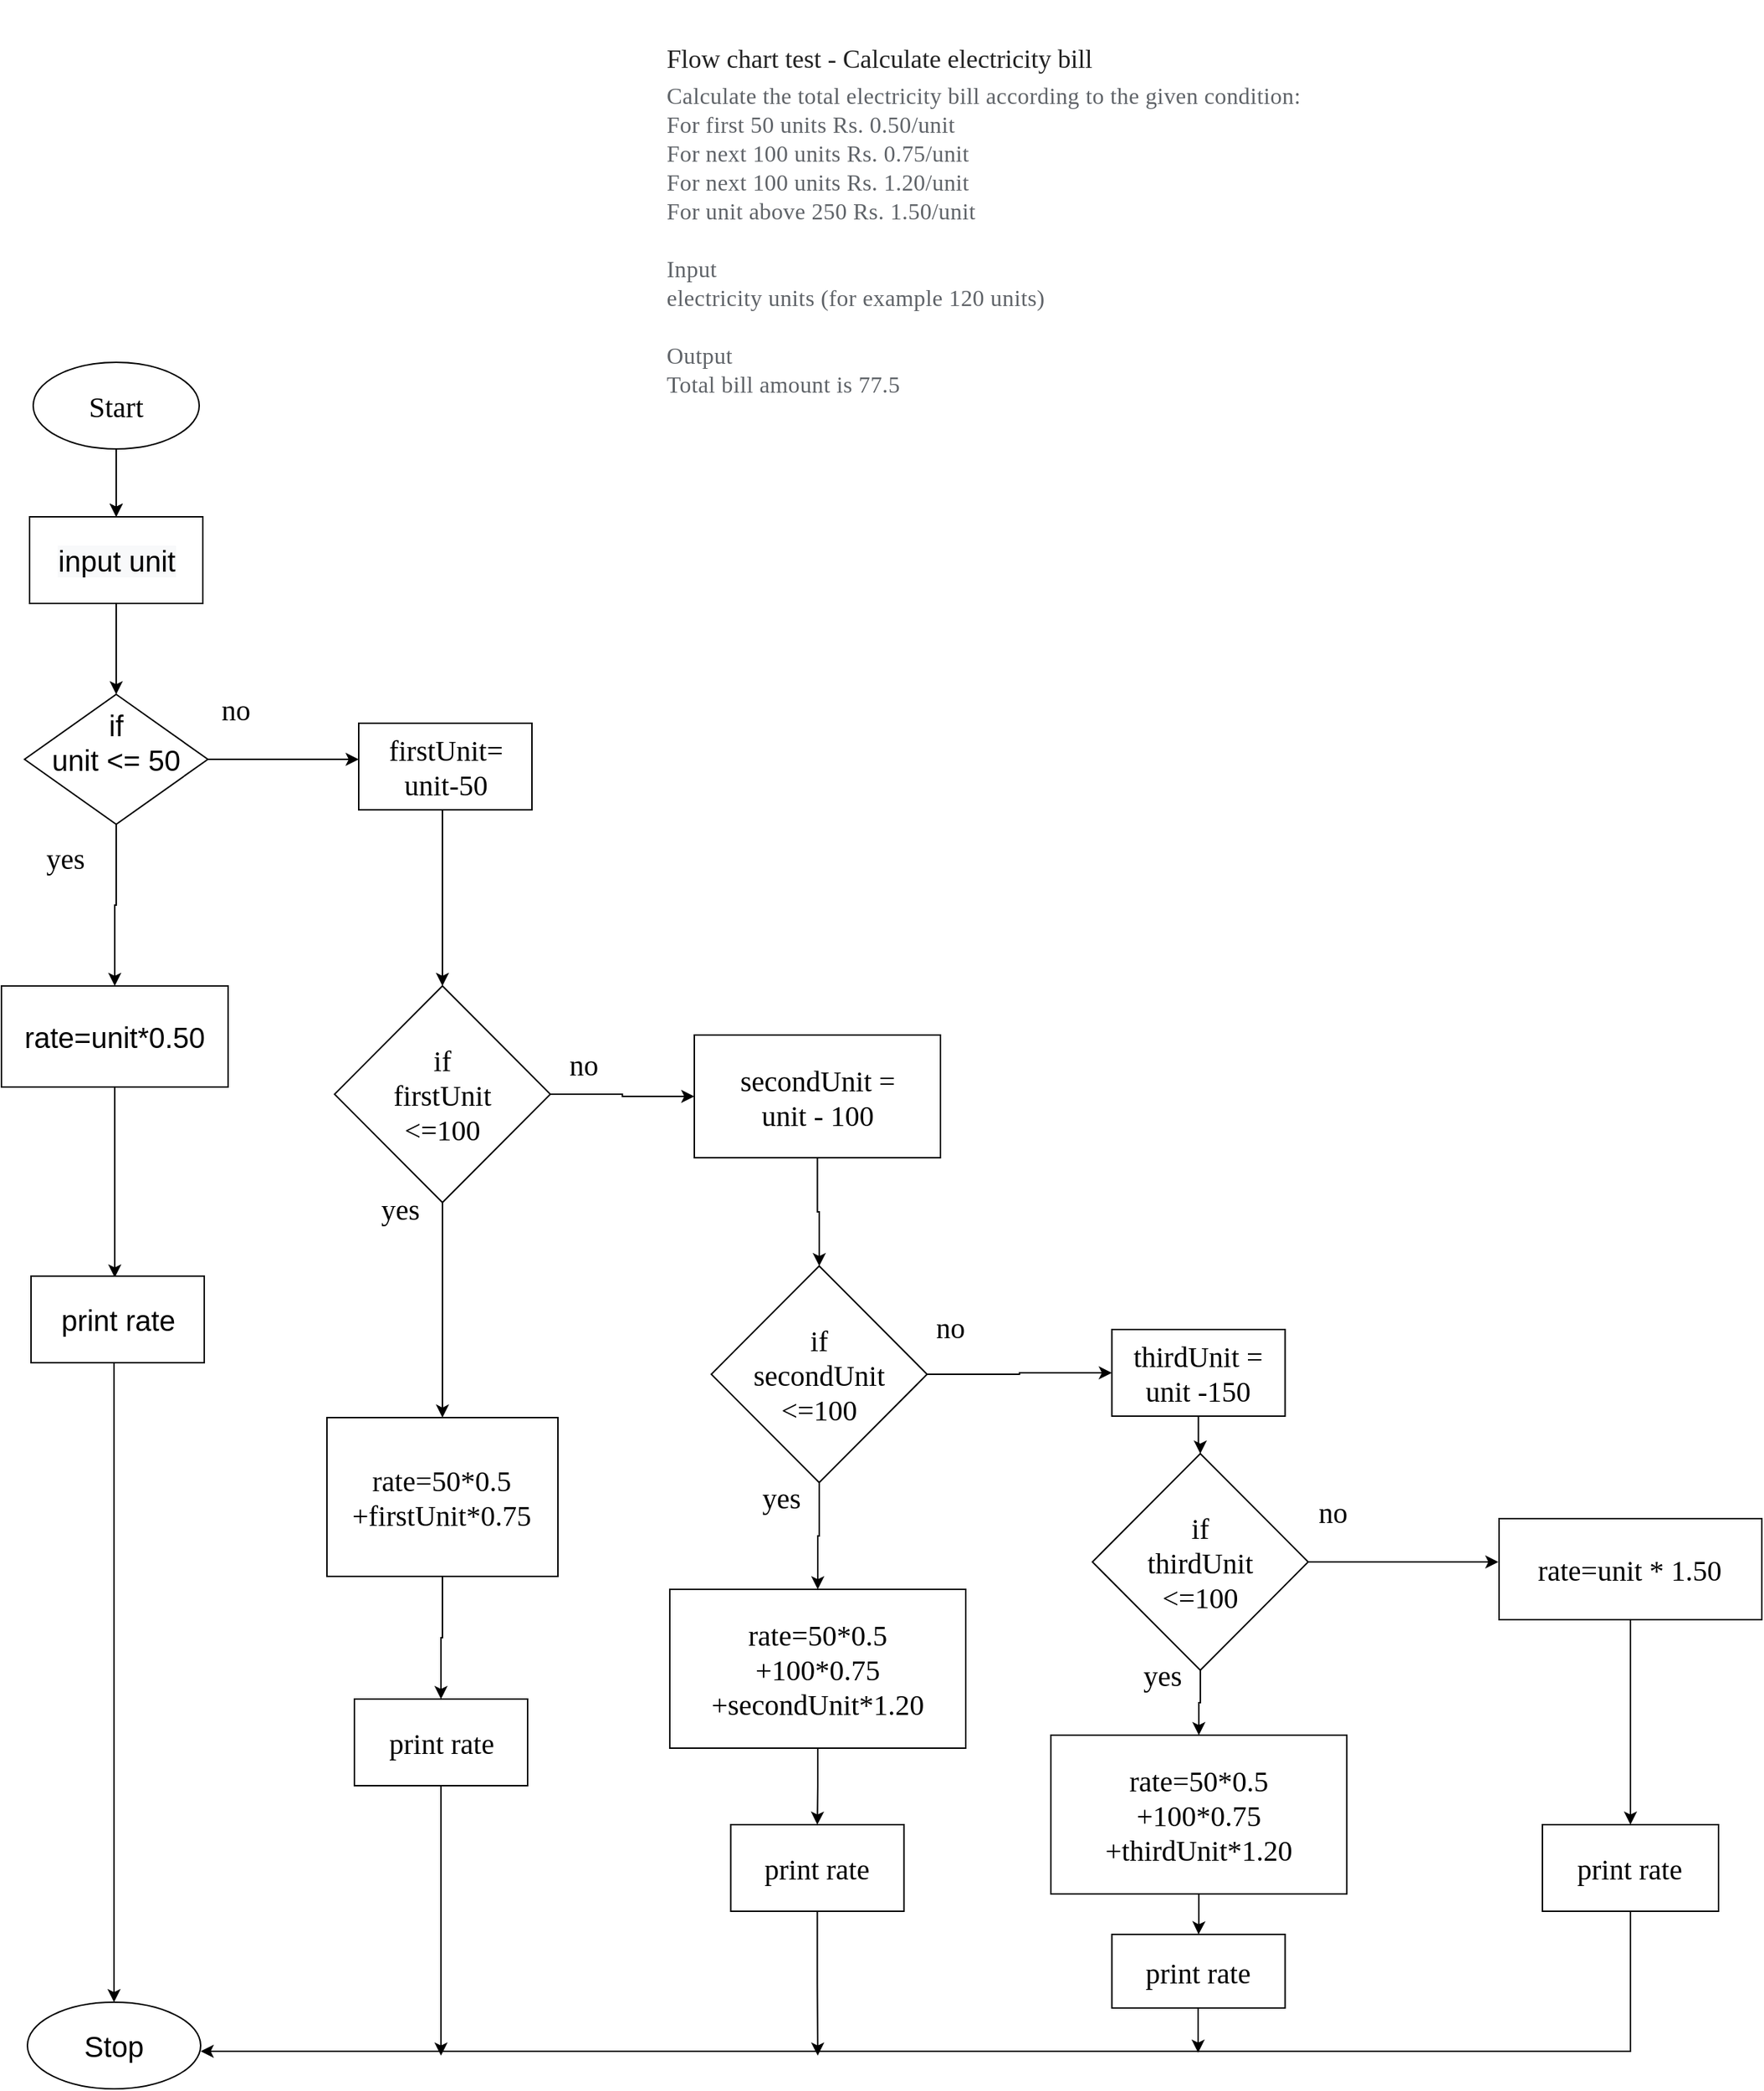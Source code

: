 <mxfile version="20.6.0" type="device"><diagram id="pRKkxmIxCMjJla2O56Sb" name="Page-1"><mxGraphModel dx="1887" dy="1053" grid="1" gridSize="10" guides="1" tooltips="1" connect="1" arrows="1" fold="1" page="1" pageScale="1" pageWidth="850" pageHeight="1100" math="0" shadow="0"><root><mxCell id="0"/><mxCell id="1" parent="0"/><mxCell id="6iYskC8k12-z2TARQ-dH-5" value="" style="edgeStyle=orthogonalEdgeStyle;rounded=0;orthogonalLoop=1;jettySize=auto;html=1;fontSize=20;entryX=0.5;entryY=0;entryDx=0;entryDy=0;" parent="1" source="6iYskC8k12-z2TARQ-dH-1" target="6iYskC8k12-z2TARQ-dH-13" edge="1"><mxGeometry relative="1" as="geometry"><mxPoint x="330" y="385" as="targetPoint"/></mxGeometry></mxCell><mxCell id="6iYskC8k12-z2TARQ-dH-14" value="" style="edgeStyle=orthogonalEdgeStyle;rounded=0;orthogonalLoop=1;jettySize=auto;html=1;fontFamily=Verdana;fontSize=20;" parent="1" source="6iYskC8k12-z2TARQ-dH-1" target="6iYskC8k12-z2TARQ-dH-13" edge="1"><mxGeometry relative="1" as="geometry"/></mxCell><mxCell id="6iYskC8k12-z2TARQ-dH-1" value="&lt;font face=&quot;Verdana&quot; style=&quot;font-size: 20px;&quot;&gt;Start&lt;/font&gt;" style="ellipse;whiteSpace=wrap;html=1;fontSize=20;" parent="1" vertex="1"><mxGeometry x="272" y="270" width="115" height="60" as="geometry"/></mxCell><mxCell id="6iYskC8k12-z2TARQ-dH-10" value="" style="edgeStyle=orthogonalEdgeStyle;rounded=0;orthogonalLoop=1;jettySize=auto;html=1;fontFamily=Verdana;fontSize=20;" parent="1" source="6iYskC8k12-z2TARQ-dH-7" target="6iYskC8k12-z2TARQ-dH-9" edge="1"><mxGeometry relative="1" as="geometry"/></mxCell><mxCell id="6iYskC8k12-z2TARQ-dH-75" style="edgeStyle=orthogonalEdgeStyle;rounded=0;orthogonalLoop=1;jettySize=auto;html=1;fontFamily=Verdana;fontSize=20;" parent="1" target="6iYskC8k12-z2TARQ-dH-27" edge="1"><mxGeometry relative="1" as="geometry"><mxPoint x="388.0" y="545" as="sourcePoint"/><mxPoint x="492.5" y="550" as="targetPoint"/><Array as="points"><mxPoint x="485.5" y="545"/><mxPoint x="485.5" y="545"/></Array></mxGeometry></mxCell><mxCell id="6iYskC8k12-z2TARQ-dH-7" value="&lt;font style=&quot;font-size: 20px;&quot;&gt;if &lt;br style=&quot;font-size: 20px;&quot;&gt;unit &amp;lt;= 50&lt;br style=&quot;font-size: 20px;&quot;&gt;&lt;br style=&quot;font-size: 20px;&quot;&gt;&lt;/font&gt;" style="rhombus;whiteSpace=wrap;html=1;fontSize=20;" parent="1" vertex="1"><mxGeometry x="266" y="500" width="127" height="90" as="geometry"/></mxCell><mxCell id="6iYskC8k12-z2TARQ-dH-86" style="edgeStyle=orthogonalEdgeStyle;rounded=0;orthogonalLoop=1;jettySize=auto;html=1;fontFamily=Verdana;fontSize=20;exitX=0.5;exitY=1;exitDx=0;exitDy=0;" parent="1" source="6iYskC8k12-z2TARQ-dH-9" edge="1"><mxGeometry relative="1" as="geometry"><mxPoint x="328.5" y="831" as="sourcePoint"/><mxPoint x="328.5" y="904" as="targetPoint"/></mxGeometry></mxCell><mxCell id="6iYskC8k12-z2TARQ-dH-9" value="&lt;font style=&quot;font-size: 20px;&quot;&gt;rate=unit*0.50&lt;/font&gt;" style="whiteSpace=wrap;html=1;fontSize=20;" parent="1" vertex="1"><mxGeometry x="250" y="702" width="157" height="70" as="geometry"/></mxCell><mxCell id="6iYskC8k12-z2TARQ-dH-84" style="edgeStyle=orthogonalEdgeStyle;rounded=0;orthogonalLoop=1;jettySize=auto;html=1;fontFamily=Verdana;fontSize=20;" parent="1" source="6iYskC8k12-z2TARQ-dH-13" target="6iYskC8k12-z2TARQ-dH-7" edge="1"><mxGeometry relative="1" as="geometry"/></mxCell><mxCell id="6iYskC8k12-z2TARQ-dH-13" value="&lt;span style=&quot;color: rgb(0, 0, 0); font-family: Helvetica; font-size: 20px; font-style: normal; font-variant-ligatures: normal; font-variant-caps: normal; font-weight: 400; letter-spacing: normal; orphans: 2; text-align: center; text-indent: 0px; text-transform: none; widows: 2; word-spacing: 0px; -webkit-text-stroke-width: 0px; background-color: rgb(248, 249, 250); text-decoration-thickness: initial; text-decoration-style: initial; text-decoration-color: initial; float: none; display: inline !important;&quot;&gt;input unit&lt;/span&gt;" style="whiteSpace=wrap;html=1;fontSize=20;" parent="1" vertex="1"><mxGeometry x="269.5" y="377" width="120" height="60" as="geometry"/></mxCell><mxCell id="6iYskC8k12-z2TARQ-dH-87" style="edgeStyle=orthogonalEdgeStyle;rounded=0;orthogonalLoop=1;jettySize=auto;html=1;entryX=0.5;entryY=0;entryDx=0;entryDy=0;fontFamily=Verdana;fontSize=20;" parent="1" source="6iYskC8k12-z2TARQ-dH-16" target="6iYskC8k12-z2TARQ-dH-18" edge="1"><mxGeometry relative="1" as="geometry"><Array as="points"><mxPoint x="328" y="1070"/><mxPoint x="328" y="1070"/></Array></mxGeometry></mxCell><mxCell id="6iYskC8k12-z2TARQ-dH-16" value="&lt;font style=&quot;font-size: 20px;&quot;&gt;print rate&lt;/font&gt;" style="whiteSpace=wrap;html=1;fontSize=20;" parent="1" vertex="1"><mxGeometry x="270.5" y="903.01" width="120" height="60" as="geometry"/></mxCell><mxCell id="6iYskC8k12-z2TARQ-dH-18" value="Stop" style="ellipse;whiteSpace=wrap;html=1;fontSize=20;" parent="1" vertex="1"><mxGeometry x="268" y="1406" width="120" height="60" as="geometry"/></mxCell><mxCell id="6iYskC8k12-z2TARQ-dH-24" value="" style="edgeStyle=orthogonalEdgeStyle;rounded=0;orthogonalLoop=1;jettySize=auto;html=1;fontFamily=Verdana;fontSize=20;" parent="1" source="6iYskC8k12-z2TARQ-dH-22" target="6iYskC8k12-z2TARQ-dH-23" edge="1"><mxGeometry relative="1" as="geometry"/></mxCell><mxCell id="6iYskC8k12-z2TARQ-dH-76" style="edgeStyle=orthogonalEdgeStyle;rounded=0;orthogonalLoop=1;jettySize=auto;html=1;fontFamily=Verdana;fontSize=20;" parent="1" source="6iYskC8k12-z2TARQ-dH-22" target="6iYskC8k12-z2TARQ-dH-34" edge="1"><mxGeometry relative="1" as="geometry"/></mxCell><mxCell id="6iYskC8k12-z2TARQ-dH-22" value="if&lt;br style=&quot;font-size: 20px;&quot;&gt;firstUnit&lt;br style=&quot;font-size: 20px;&quot;&gt;&amp;lt;=100" style="rhombus;whiteSpace=wrap;html=1;fontFamily=Verdana;fontSize=20;" parent="1" vertex="1"><mxGeometry x="480.77" y="702" width="149.47" height="150" as="geometry"/></mxCell><mxCell id="6iYskC8k12-z2TARQ-dH-37" value="" style="edgeStyle=orthogonalEdgeStyle;rounded=0;orthogonalLoop=1;jettySize=auto;html=1;fontFamily=Verdana;fontSize=20;" parent="1" source="6iYskC8k12-z2TARQ-dH-23" target="6iYskC8k12-z2TARQ-dH-36" edge="1"><mxGeometry relative="1" as="geometry"/></mxCell><mxCell id="6iYskC8k12-z2TARQ-dH-23" value="rate=50*0.5&lt;br style=&quot;font-size: 20px;&quot;&gt;+firstUnit*0.75" style="whiteSpace=wrap;html=1;fontSize=20;fontFamily=Verdana;" parent="1" vertex="1"><mxGeometry x="475.49" y="1001.01" width="160.01" height="110" as="geometry"/></mxCell><mxCell id="6iYskC8k12-z2TARQ-dH-28" style="edgeStyle=orthogonalEdgeStyle;rounded=0;orthogonalLoop=1;jettySize=auto;html=1;entryX=0.5;entryY=0;entryDx=0;entryDy=0;fontFamily=Verdana;fontSize=20;" parent="1" source="6iYskC8k12-z2TARQ-dH-27" target="6iYskC8k12-z2TARQ-dH-22" edge="1"><mxGeometry relative="1" as="geometry"><Array as="points"><mxPoint x="555.5" y="613"/><mxPoint x="555.5" y="613"/></Array></mxGeometry></mxCell><mxCell id="6iYskC8k12-z2TARQ-dH-27" value="firstUnit=&lt;br style=&quot;font-size: 20px;&quot;&gt;unit-50" style="rounded=0;whiteSpace=wrap;html=1;fontFamily=Verdana;fontSize=20;" parent="1" vertex="1"><mxGeometry x="497.5" y="520" width="120" height="60" as="geometry"/></mxCell><mxCell id="6iYskC8k12-z2TARQ-dH-47" style="edgeStyle=orthogonalEdgeStyle;rounded=0;orthogonalLoop=1;jettySize=auto;html=1;fontFamily=Verdana;fontSize=20;" parent="1" source="6iYskC8k12-z2TARQ-dH-34" target="6iYskC8k12-z2TARQ-dH-40" edge="1"><mxGeometry relative="1" as="geometry"/></mxCell><mxCell id="6iYskC8k12-z2TARQ-dH-34" value="secondUnit =&lt;br style=&quot;font-size: 20px;&quot;&gt;unit - 100" style="whiteSpace=wrap;html=1;fontSize=20;fontFamily=Verdana;" parent="1" vertex="1"><mxGeometry x="729.98" y="736" width="170.52" height="85" as="geometry"/></mxCell><mxCell id="6iYskC8k12-z2TARQ-dH-82" style="edgeStyle=orthogonalEdgeStyle;rounded=0;orthogonalLoop=1;jettySize=auto;html=1;fontFamily=Verdana;fontSize=20;" parent="1" source="6iYskC8k12-z2TARQ-dH-36" edge="1"><mxGeometry relative="1" as="geometry"><mxPoint x="554.5" y="1443" as="targetPoint"/></mxGeometry></mxCell><mxCell id="6iYskC8k12-z2TARQ-dH-36" value="print rate" style="whiteSpace=wrap;html=1;fontSize=20;fontFamily=Verdana;" parent="1" vertex="1"><mxGeometry x="494.505" y="1196" width="120" height="60" as="geometry"/></mxCell><mxCell id="6iYskC8k12-z2TARQ-dH-39" value="" style="edgeStyle=orthogonalEdgeStyle;rounded=0;orthogonalLoop=1;jettySize=auto;html=1;fontFamily=Verdana;fontSize=20;" parent="1" source="6iYskC8k12-z2TARQ-dH-40" target="6iYskC8k12-z2TARQ-dH-42" edge="1"><mxGeometry relative="1" as="geometry"/></mxCell><mxCell id="6iYskC8k12-z2TARQ-dH-91" value="" style="edgeStyle=orthogonalEdgeStyle;rounded=0;orthogonalLoop=1;jettySize=auto;html=1;fontFamily=Verdana;fontSize=20;" parent="1" source="6iYskC8k12-z2TARQ-dH-40" target="6iYskC8k12-z2TARQ-dH-90" edge="1"><mxGeometry relative="1" as="geometry"/></mxCell><mxCell id="6iYskC8k12-z2TARQ-dH-40" value="if&lt;br style=&quot;font-size: 20px;&quot;&gt;secondUnit&lt;br style=&quot;font-size: 20px;&quot;&gt;&amp;lt;=100" style="rhombus;whiteSpace=wrap;html=1;fontFamily=Verdana;fontSize=20;" parent="1" vertex="1"><mxGeometry x="741.76" y="896" width="149.47" height="150" as="geometry"/></mxCell><mxCell id="6iYskC8k12-z2TARQ-dH-41" value="" style="edgeStyle=orthogonalEdgeStyle;rounded=0;orthogonalLoop=1;jettySize=auto;html=1;fontFamily=Verdana;fontSize=20;" parent="1" source="6iYskC8k12-z2TARQ-dH-42" target="6iYskC8k12-z2TARQ-dH-43" edge="1"><mxGeometry relative="1" as="geometry"/></mxCell><mxCell id="6iYskC8k12-z2TARQ-dH-42" value="rate=50*0.5&lt;br style=&quot;font-size: 20px;&quot;&gt;+100*0.75&lt;br style=&quot;font-size: 20px;&quot;&gt;+secondUnit*1.20" style="whiteSpace=wrap;html=1;fontSize=20;fontFamily=Verdana;" parent="1" vertex="1"><mxGeometry x="712.99" y="1120" width="205.01" height="110" as="geometry"/></mxCell><mxCell id="6iYskC8k12-z2TARQ-dH-80" style="edgeStyle=orthogonalEdgeStyle;rounded=0;orthogonalLoop=1;jettySize=auto;html=1;fontFamily=Verdana;fontSize=20;" parent="1" source="6iYskC8k12-z2TARQ-dH-43" edge="1"><mxGeometry relative="1" as="geometry"><mxPoint x="815.5" y="1443" as="targetPoint"/></mxGeometry></mxCell><mxCell id="6iYskC8k12-z2TARQ-dH-43" value="print rate" style="whiteSpace=wrap;html=1;fontSize=20;fontFamily=Verdana;" parent="1" vertex="1"><mxGeometry x="755.235" y="1283" width="120" height="60" as="geometry"/></mxCell><mxCell id="6iYskC8k12-z2TARQ-dH-51" value="" style="edgeStyle=orthogonalEdgeStyle;rounded=0;orthogonalLoop=1;jettySize=auto;html=1;fontFamily=Verdana;fontSize=20;" parent="1" source="6iYskC8k12-z2TARQ-dH-48" target="6iYskC8k12-z2TARQ-dH-50" edge="1"><mxGeometry relative="1" as="geometry"/></mxCell><mxCell id="6iYskC8k12-z2TARQ-dH-48" value="rate=unit * 1.50" style="whiteSpace=wrap;html=1;fontSize=20;fontFamily=Verdana;" parent="1" vertex="1"><mxGeometry x="1287.49" y="1071" width="182.01" height="70" as="geometry"/></mxCell><mxCell id="6iYskC8k12-z2TARQ-dH-78" style="edgeStyle=orthogonalEdgeStyle;rounded=0;orthogonalLoop=1;jettySize=auto;html=1;fontFamily=Verdana;fontSize=20;entryX=1;entryY=0.5;entryDx=0;entryDy=0;exitX=0.5;exitY=1;exitDx=0;exitDy=0;" parent="1" source="6iYskC8k12-z2TARQ-dH-50" edge="1"><mxGeometry relative="1" as="geometry"><mxPoint x="1198.231" y="1430" as="sourcePoint"/><mxPoint x="388" y="1440" as="targetPoint"/><Array as="points"><mxPoint x="1378" y="1440"/></Array></mxGeometry></mxCell><mxCell id="6iYskC8k12-z2TARQ-dH-50" value="print rate" style="whiteSpace=wrap;html=1;fontSize=20;fontFamily=Verdana;" parent="1" vertex="1"><mxGeometry x="1317.495" y="1283" width="122" height="60" as="geometry"/></mxCell><mxCell id="6iYskC8k12-z2TARQ-dH-62" value="yes" style="text;html=1;align=center;verticalAlign=middle;resizable=0;points=[];autosize=1;strokeColor=none;fillColor=none;fontSize=20;fontFamily=Verdana;" parent="1" vertex="1"><mxGeometry x="263.5" y="593" width="60" height="40" as="geometry"/></mxCell><mxCell id="6iYskC8k12-z2TARQ-dH-63" value="yes" style="text;html=1;align=center;verticalAlign=middle;resizable=0;points=[];autosize=1;strokeColor=none;fillColor=none;fontSize=20;fontFamily=Verdana;" parent="1" vertex="1"><mxGeometry x="495.5" y="836" width="60" height="40" as="geometry"/></mxCell><mxCell id="6iYskC8k12-z2TARQ-dH-64" value="yes" style="text;html=1;align=center;verticalAlign=middle;resizable=0;points=[];autosize=1;strokeColor=none;fillColor=none;fontSize=20;fontFamily=Verdana;" parent="1" vertex="1"><mxGeometry x="759.5" y="1036.01" width="60" height="40" as="geometry"/></mxCell><mxCell id="6iYskC8k12-z2TARQ-dH-65" value="no" style="text;html=1;align=center;verticalAlign=middle;resizable=0;points=[];autosize=1;strokeColor=none;fillColor=none;fontSize=20;fontFamily=Verdana;" parent="1" vertex="1"><mxGeometry x="387" y="490" width="50" height="40" as="geometry"/></mxCell><mxCell id="6iYskC8k12-z2TARQ-dH-66" value="no" style="text;html=1;align=center;verticalAlign=middle;resizable=0;points=[];autosize=1;strokeColor=none;fillColor=none;fontSize=20;fontFamily=Verdana;" parent="1" vertex="1"><mxGeometry x="627.5" y="736" width="50" height="40" as="geometry"/></mxCell><mxCell id="6iYskC8k12-z2TARQ-dH-67" value="no" style="text;html=1;align=center;verticalAlign=middle;resizable=0;points=[];autosize=1;strokeColor=none;fillColor=none;fontSize=20;fontFamily=Verdana;" parent="1" vertex="1"><mxGeometry x="881.5" y="918" width="50" height="40" as="geometry"/></mxCell><mxCell id="6iYskC8k12-z2TARQ-dH-98" style="edgeStyle=orthogonalEdgeStyle;rounded=0;orthogonalLoop=1;jettySize=auto;html=1;entryX=0.5;entryY=0;entryDx=0;entryDy=0;fontFamily=Verdana;fontSize=20;" parent="1" source="6iYskC8k12-z2TARQ-dH-90" target="6iYskC8k12-z2TARQ-dH-93" edge="1"><mxGeometry relative="1" as="geometry"/></mxCell><mxCell id="6iYskC8k12-z2TARQ-dH-90" value="thirdUnit =&lt;br&gt;unit -150" style="whiteSpace=wrap;html=1;fontSize=20;fontFamily=Verdana;" parent="1" vertex="1"><mxGeometry x="1019.245" y="940.01" width="120" height="60" as="geometry"/></mxCell><mxCell id="6iYskC8k12-z2TARQ-dH-92" value="" style="edgeStyle=orthogonalEdgeStyle;rounded=0;orthogonalLoop=1;jettySize=auto;html=1;fontFamily=Verdana;fontSize=20;" parent="1" source="6iYskC8k12-z2TARQ-dH-93" target="6iYskC8k12-z2TARQ-dH-95" edge="1"><mxGeometry relative="1" as="geometry"/></mxCell><mxCell id="6iYskC8k12-z2TARQ-dH-100" style="edgeStyle=orthogonalEdgeStyle;rounded=0;orthogonalLoop=1;jettySize=auto;html=1;fontFamily=Verdana;fontSize=20;" parent="1" source="6iYskC8k12-z2TARQ-dH-93" edge="1"><mxGeometry relative="1" as="geometry"><mxPoint x="1287" y="1101" as="targetPoint"/></mxGeometry></mxCell><mxCell id="6iYskC8k12-z2TARQ-dH-93" value="if&lt;br style=&quot;font-size: 20px;&quot;&gt;thirdUnit&lt;br&gt;&amp;lt;=100" style="rhombus;whiteSpace=wrap;html=1;fontFamily=Verdana;fontSize=20;" parent="1" vertex="1"><mxGeometry x="1005.77" y="1026" width="149.47" height="150" as="geometry"/></mxCell><mxCell id="6iYskC8k12-z2TARQ-dH-94" value="" style="edgeStyle=orthogonalEdgeStyle;rounded=0;orthogonalLoop=1;jettySize=auto;html=1;fontFamily=Verdana;fontSize=20;" parent="1" source="6iYskC8k12-z2TARQ-dH-95" target="6iYskC8k12-z2TARQ-dH-96" edge="1"><mxGeometry relative="1" as="geometry"/></mxCell><mxCell id="6iYskC8k12-z2TARQ-dH-95" value="rate=50*0.5&lt;br style=&quot;font-size: 20px;&quot;&gt;+100*0.75&lt;br style=&quot;font-size: 20px;&quot;&gt;+thirdUnit*1.20" style="whiteSpace=wrap;html=1;fontSize=20;fontFamily=Verdana;" parent="1" vertex="1"><mxGeometry x="977" y="1221" width="205.01" height="110" as="geometry"/></mxCell><mxCell id="6iYskC8k12-z2TARQ-dH-104" style="edgeStyle=orthogonalEdgeStyle;rounded=0;orthogonalLoop=1;jettySize=auto;html=1;fontFamily=Verdana;fontSize=20;" parent="1" edge="1"><mxGeometry relative="1" as="geometry"><mxPoint x="1077.077" y="1391" as="sourcePoint"/><mxPoint x="1079" y="1441" as="targetPoint"/><Array as="points"><mxPoint x="1077" y="1396"/></Array></mxGeometry></mxCell><mxCell id="6iYskC8k12-z2TARQ-dH-96" value="print rate" style="whiteSpace=wrap;html=1;fontSize=20;fontFamily=Verdana;" parent="1" vertex="1"><mxGeometry x="1019.25" y="1359" width="120" height="51" as="geometry"/></mxCell><mxCell id="6iYskC8k12-z2TARQ-dH-97" value="yes" style="text;html=1;align=center;verticalAlign=middle;resizable=0;points=[];autosize=1;strokeColor=none;fillColor=none;fontSize=20;fontFamily=Verdana;" parent="1" vertex="1"><mxGeometry x="1023.51" y="1159.01" width="60" height="40" as="geometry"/></mxCell><mxCell id="6iYskC8k12-z2TARQ-dH-105" value="no" style="text;html=1;align=center;verticalAlign=middle;resizable=0;points=[];autosize=1;strokeColor=none;fillColor=none;fontSize=20;fontFamily=Verdana;" parent="1" vertex="1"><mxGeometry x="1147" y="1046" width="50" height="40" as="geometry"/></mxCell><mxCell id="u-uekmVpYVfx1jJ2xLS7-10" value="&lt;p&gt;&lt;table style=&quot;color: rgb(34, 34, 34); text-align: start; background-color: rgb(255, 255, 255); width: 422px;&quot; role=&quot;presentation&quot; cellspacing=&quot;0&quot; cellpadding=&quot;0&quot;&gt;&lt;tbody&gt;&lt;tr&gt;&lt;td style=&quot;margin: 0px; font-family: &amp;quot;Google Sans&amp;quot;, Roboto, Helvetica, Arial, sans-serif; font-size: 18px; line-height: 24px;&quot;&gt;&lt;font face=&quot;Verdana&quot; style=&quot;font-size: 18px;&quot;&gt;Flow chart test - Calculate electricity bill&lt;/font&gt;&lt;/td&gt;&lt;/tr&gt;&lt;tr height=&quot;4px&quot;&gt;&lt;/tr&gt;&lt;tr&gt;&lt;td style=&quot;margin: 0px; color: rgb(95, 99, 104); font-size: 14px; line-height: 20px; letter-spacing: 0.2px;&quot;&gt;&lt;font face=&quot;Verdana&quot; size=&quot;3&quot;&gt;Calculate the total electricity bill according to the given condition:&lt;br&gt;For first 50 units Rs. 0.50/unit&lt;br&gt;For next 100 units Rs. 0.75/unit&lt;br&gt;For next 100 units Rs. 1.20/unit&lt;br&gt;For unit above 250 Rs. 1.50/unit&lt;br&gt;&lt;br&gt;Input&amp;nbsp;&lt;br&gt;electricity units (for example 120 units)&lt;br&gt;&lt;br&gt;Output&lt;br&gt;Total bill amount is 77.5&lt;/font&gt;&lt;/td&gt;&lt;/tr&gt;&lt;tr height=&quot;16px&quot;&gt;&lt;/tr&gt;&lt;tr&gt;&lt;/tr&gt;&lt;/tbody&gt;&lt;/table&gt;&lt;/p&gt;" style="text;html=1;align=center;verticalAlign=middle;resizable=0;points=[];autosize=1;strokeColor=none;fillColor=none;" vertex="1" parent="1"><mxGeometry x="645.24" y="19" width="570" height="320" as="geometry"/></mxCell></root></mxGraphModel></diagram></mxfile>